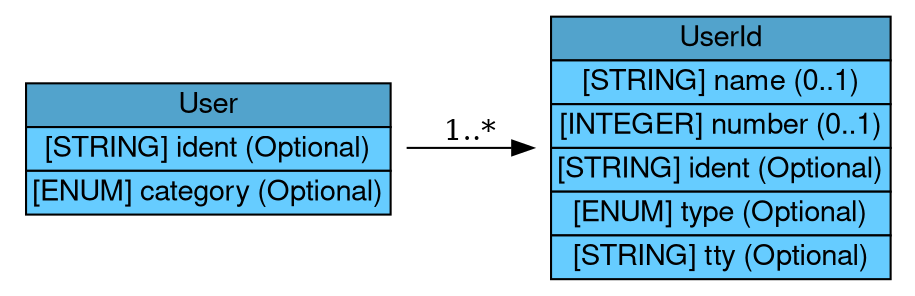 digraph User {
	graph [bb="0,0,427,134",
		rankdir=LR
	];
	node [label="\N"];
	User	 [height=0.98611,
		label=<<table BORDER="0" CELLBORDER="1" CELLSPACING="0"> <tr> <td BGCOLOR="#52a3cc" HREF="/html/IDMEFv2/User.html" TITLE="The User class is used to describe users. It is primarily used as a &quot;container&quot; class for the UserId aggregate class, as shown in Figure 16. "><FONT FACE="Nimbus Sans L">User</FONT></td> </tr>" %<tr><td BGCOLOR="#66CCFF"  HREF="/html/IDMEFv2/User.html" TITLE="A unique identifier for the user; see Section 3.2.9."><FONT FACE="Nimbus Sans L">[STRING] ident (Optional)</FONT></td></tr>%<tr><td BGCOLOR="#66CCFF"  HREF="/html/IDMEFv2/User.html" TITLE="The type of user represented.  The permitted values for this attribute are shown below.  The default value is &quot;unknown&quot;. (See also Section 10.)"><FONT FACE="Nimbus Sans L">[ENUM] category (Optional)</FONT></td></tr>%</table>>,
		pos="95,67",
		shape=plaintext,
		width=2.6389];
	UserId	 [height=1.8611,
		label=<<table BORDER="0" CELLBORDER="1" CELLSPACING="0"> <tr> <td BGCOLOR="#52a3cc" HREF="/html/IDMEFv2/UserId.html" TITLE="The UserId class provides specific information about a user. More than one UserId can be used within the User class to indicate attempts to transition from one user to another, or to provide complete information about a user&#39;s (or process&#39;) privileges. "><FONT FACE="Nimbus Sans L">UserId</FONT></td> </tr>" %<tr><td BGCOLOR="#66CCFF"  HREF="/html/IDMEFv2/UserId.html" TITLE="A user or group name."><FONT FACE="Nimbus Sans L">[STRING] name (0..1)</FONT></td></tr>%<tr><td BGCOLOR="#66CCFF"  HREF="/html/IDMEFv2/UserId.html" TITLE="A user or group number."><FONT FACE="Nimbus Sans L">[INTEGER] number (0..1)</FONT></td></tr>%<tr><td BGCOLOR="#66CCFF"  HREF="/html/IDMEFv2/UserId.html" TITLE="A unique identifier for the user id, see Section 3.2.9."><FONT FACE="Nimbus Sans L">[STRING] ident (Optional)</FONT></td></tr>%<tr><td BGCOLOR="#66CCFF"  HREF="/html/IDMEFv2/UserId.html" TITLE="The type of user information represented.  The permitted values for this attribute are shown below.  The default value is &quot;original-user&quot;.  (See also Section 10.)"><FONT FACE="Nimbus Sans L">[ENUM] type (Optional)</FONT></td></tr>%<tr><td BGCOLOR="#66CCFF"  HREF="/html/IDMEFv2/UserId.html" TITLE="The tty the user is using."><FONT FACE="Nimbus Sans L">[STRING] tty (Optional)</FONT></td></tr>%</table>>,
		pos="338,67",
		shape=plaintext,
		width=2.4722];
	User -> UserId	 [label="1..*",
		lp="219.5,74.5",
		pos="e,248.88,67 190.34,67 206.16,67 222.59,67 238.51,67"];
}
